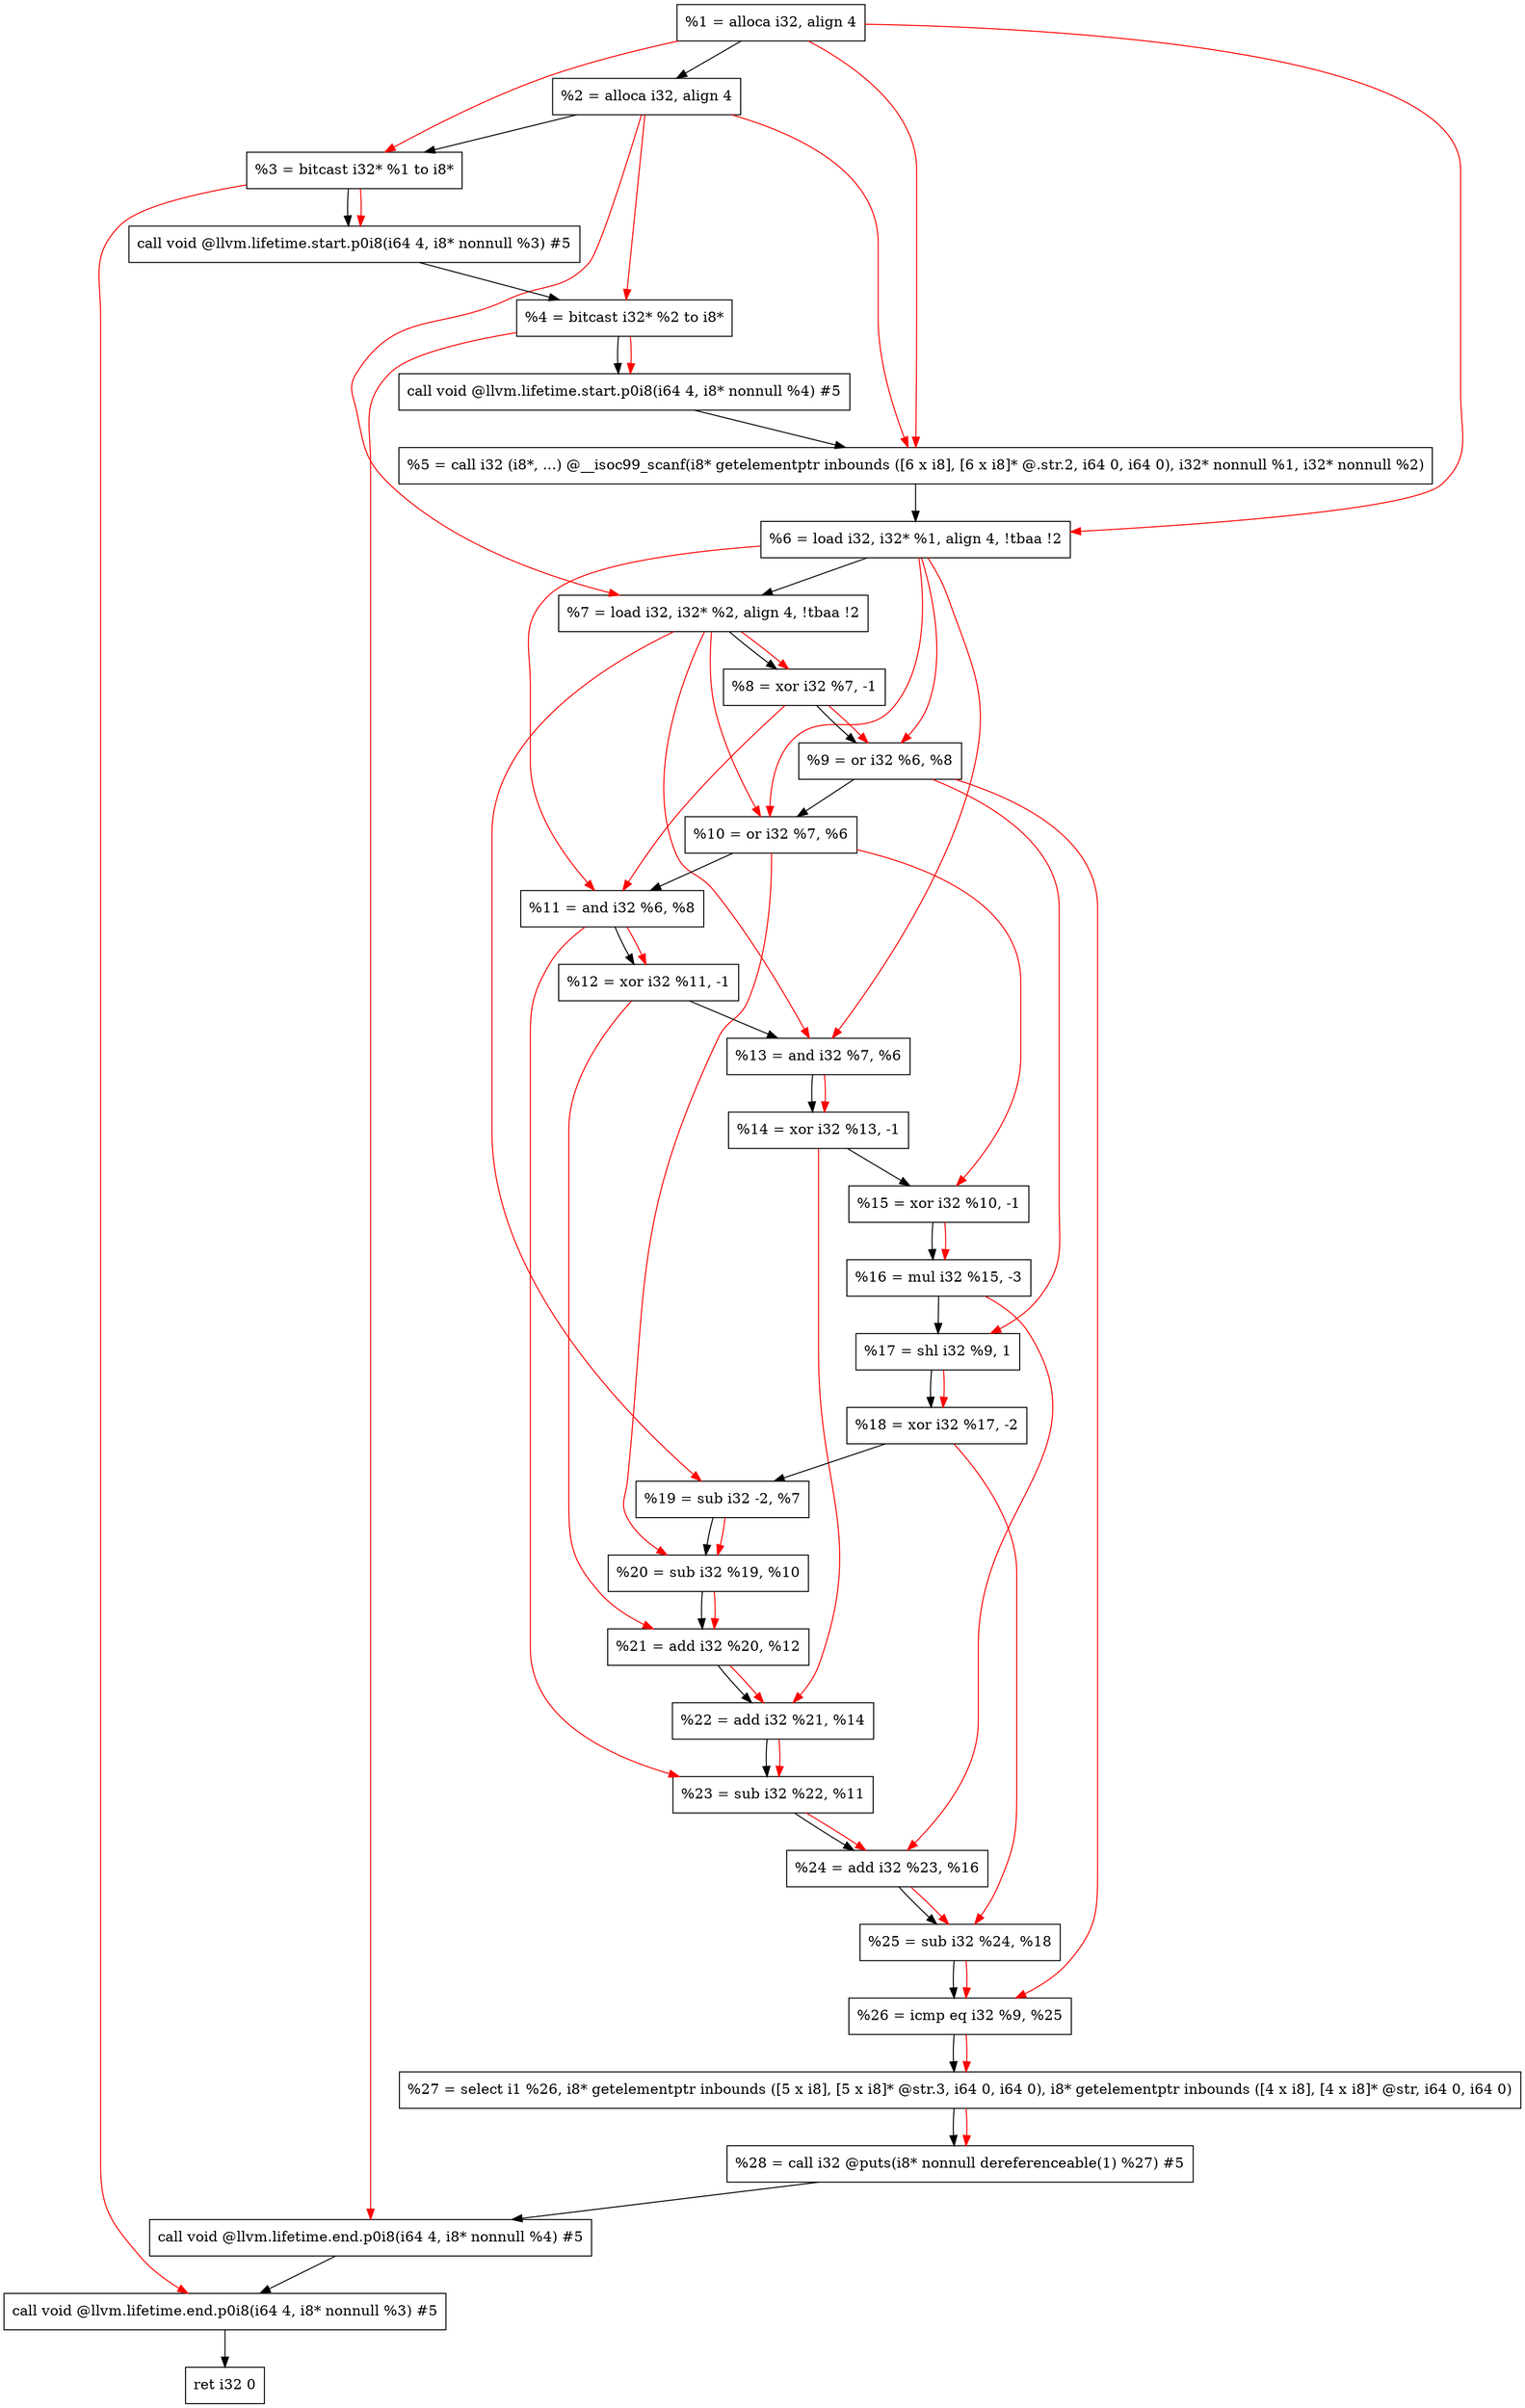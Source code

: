 digraph "DFG for'main' function" {
	Node0x13dc9d8[shape=record, label="  %1 = alloca i32, align 4"];
	Node0x13dca58[shape=record, label="  %2 = alloca i32, align 4"];
	Node0x13dcae8[shape=record, label="  %3 = bitcast i32* %1 to i8*"];
	Node0x13dcf48[shape=record, label="  call void @llvm.lifetime.start.p0i8(i64 4, i8* nonnull %3) #5"];
	Node0x13dd028[shape=record, label="  %4 = bitcast i32* %2 to i8*"];
	Node0x13dd148[shape=record, label="  call void @llvm.lifetime.start.p0i8(i64 4, i8* nonnull %4) #5"];
	Node0x13dd380[shape=record, label="  %5 = call i32 (i8*, ...) @__isoc99_scanf(i8* getelementptr inbounds ([6 x i8], [6 x i8]* @.str.2, i64 0, i64 0), i32* nonnull %1, i32* nonnull %2)"];
	Node0x13dd438[shape=record, label="  %6 = load i32, i32* %1, align 4, !tbaa !2"];
	Node0x13de3a8[shape=record, label="  %7 = load i32, i32* %2, align 4, !tbaa !2"];
	Node0x13dea30[shape=record, label="  %8 = xor i32 %7, -1"];
	Node0x13deaa0[shape=record, label="  %9 = or i32 %6, %8"];
	Node0x13deb10[shape=record, label="  %10 = or i32 %7, %6"];
	Node0x13deb80[shape=record, label="  %11 = and i32 %6, %8"];
	Node0x13debf0[shape=record, label="  %12 = xor i32 %11, -1"];
	Node0x13dec60[shape=record, label="  %13 = and i32 %7, %6"];
	Node0x13decd0[shape=record, label="  %14 = xor i32 %13, -1"];
	Node0x13ded40[shape=record, label="  %15 = xor i32 %10, -1"];
	Node0x13dedb0[shape=record, label="  %16 = mul i32 %15, -3"];
	Node0x13dee20[shape=record, label="  %17 = shl i32 %9, 1"];
	Node0x13dee90[shape=record, label="  %18 = xor i32 %17, -2"];
	Node0x13def00[shape=record, label="  %19 = sub i32 -2, %7"];
	Node0x13def70[shape=record, label="  %20 = sub i32 %19, %10"];
	Node0x13defe0[shape=record, label="  %21 = add i32 %20, %12"];
	Node0x13df050[shape=record, label="  %22 = add i32 %21, %14"];
	Node0x13df0c0[shape=record, label="  %23 = sub i32 %22, %11"];
	Node0x13df130[shape=record, label="  %24 = add i32 %23, %16"];
	Node0x13df1a0[shape=record, label="  %25 = sub i32 %24, %18"];
	Node0x13df210[shape=record, label="  %26 = icmp eq i32 %9, %25"];
	Node0x137d9d8[shape=record, label="  %27 = select i1 %26, i8* getelementptr inbounds ([5 x i8], [5 x i8]* @str.3, i64 0, i64 0), i8* getelementptr inbounds ([4 x i8], [4 x i8]* @str, i64 0, i64 0)"];
	Node0x13df2a0[shape=record, label="  %28 = call i32 @puts(i8* nonnull dereferenceable(1) %27) #5"];
	Node0x13df4f8[shape=record, label="  call void @llvm.lifetime.end.p0i8(i64 4, i8* nonnull %4) #5"];
	Node0x13df658[shape=record, label="  call void @llvm.lifetime.end.p0i8(i64 4, i8* nonnull %3) #5"];
	Node0x13df718[shape=record, label="  ret i32 0"];
	Node0x13dc9d8 -> Node0x13dca58;
	Node0x13dca58 -> Node0x13dcae8;
	Node0x13dcae8 -> Node0x13dcf48;
	Node0x13dcf48 -> Node0x13dd028;
	Node0x13dd028 -> Node0x13dd148;
	Node0x13dd148 -> Node0x13dd380;
	Node0x13dd380 -> Node0x13dd438;
	Node0x13dd438 -> Node0x13de3a8;
	Node0x13de3a8 -> Node0x13dea30;
	Node0x13dea30 -> Node0x13deaa0;
	Node0x13deaa0 -> Node0x13deb10;
	Node0x13deb10 -> Node0x13deb80;
	Node0x13deb80 -> Node0x13debf0;
	Node0x13debf0 -> Node0x13dec60;
	Node0x13dec60 -> Node0x13decd0;
	Node0x13decd0 -> Node0x13ded40;
	Node0x13ded40 -> Node0x13dedb0;
	Node0x13dedb0 -> Node0x13dee20;
	Node0x13dee20 -> Node0x13dee90;
	Node0x13dee90 -> Node0x13def00;
	Node0x13def00 -> Node0x13def70;
	Node0x13def70 -> Node0x13defe0;
	Node0x13defe0 -> Node0x13df050;
	Node0x13df050 -> Node0x13df0c0;
	Node0x13df0c0 -> Node0x13df130;
	Node0x13df130 -> Node0x13df1a0;
	Node0x13df1a0 -> Node0x13df210;
	Node0x13df210 -> Node0x137d9d8;
	Node0x137d9d8 -> Node0x13df2a0;
	Node0x13df2a0 -> Node0x13df4f8;
	Node0x13df4f8 -> Node0x13df658;
	Node0x13df658 -> Node0x13df718;
edge [color=red]
	Node0x13dc9d8 -> Node0x13dcae8;
	Node0x13dcae8 -> Node0x13dcf48;
	Node0x13dca58 -> Node0x13dd028;
	Node0x13dd028 -> Node0x13dd148;
	Node0x13dc9d8 -> Node0x13dd380;
	Node0x13dca58 -> Node0x13dd380;
	Node0x13dc9d8 -> Node0x13dd438;
	Node0x13dca58 -> Node0x13de3a8;
	Node0x13de3a8 -> Node0x13dea30;
	Node0x13dd438 -> Node0x13deaa0;
	Node0x13dea30 -> Node0x13deaa0;
	Node0x13de3a8 -> Node0x13deb10;
	Node0x13dd438 -> Node0x13deb10;
	Node0x13dd438 -> Node0x13deb80;
	Node0x13dea30 -> Node0x13deb80;
	Node0x13deb80 -> Node0x13debf0;
	Node0x13de3a8 -> Node0x13dec60;
	Node0x13dd438 -> Node0x13dec60;
	Node0x13dec60 -> Node0x13decd0;
	Node0x13deb10 -> Node0x13ded40;
	Node0x13ded40 -> Node0x13dedb0;
	Node0x13deaa0 -> Node0x13dee20;
	Node0x13dee20 -> Node0x13dee90;
	Node0x13de3a8 -> Node0x13def00;
	Node0x13def00 -> Node0x13def70;
	Node0x13deb10 -> Node0x13def70;
	Node0x13def70 -> Node0x13defe0;
	Node0x13debf0 -> Node0x13defe0;
	Node0x13defe0 -> Node0x13df050;
	Node0x13decd0 -> Node0x13df050;
	Node0x13df050 -> Node0x13df0c0;
	Node0x13deb80 -> Node0x13df0c0;
	Node0x13df0c0 -> Node0x13df130;
	Node0x13dedb0 -> Node0x13df130;
	Node0x13df130 -> Node0x13df1a0;
	Node0x13dee90 -> Node0x13df1a0;
	Node0x13deaa0 -> Node0x13df210;
	Node0x13df1a0 -> Node0x13df210;
	Node0x13df210 -> Node0x137d9d8;
	Node0x137d9d8 -> Node0x13df2a0;
	Node0x13dd028 -> Node0x13df4f8;
	Node0x13dcae8 -> Node0x13df658;
}
